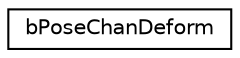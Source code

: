 digraph G
{
  edge [fontname="Helvetica",fontsize="10",labelfontname="Helvetica",labelfontsize="10"];
  node [fontname="Helvetica",fontsize="10",shape=record];
  rankdir=LR;
  Node1 [label="bPoseChanDeform",height=0.2,width=0.4,color="black", fillcolor="white", style="filled",URL="$df/df4/structbPoseChanDeform.html"];
}
